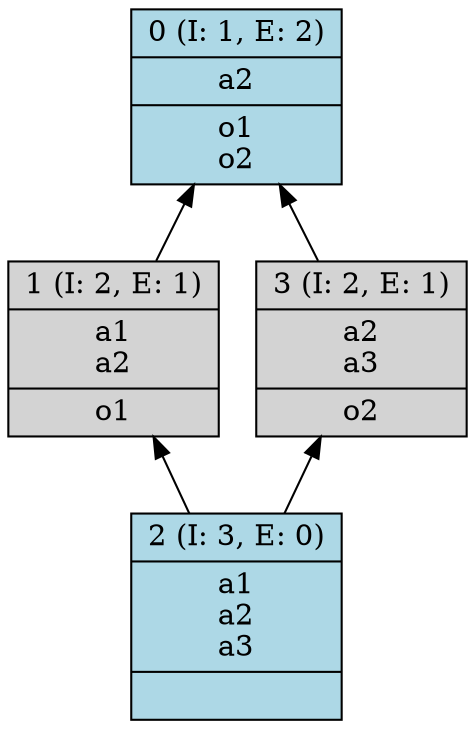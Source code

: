 digraph G { 
	rankdir=BT;
0 [shape=record,style=filled,fillcolor=lightblue,label="{0 (I: 1, E: 2)|a2\n|o1\no2\n}"];
1 [shape=record,style=filled,label="{1 (I: 2, E: 1)|a1\na2\n|o1\n}"];
2 [shape=record,style=filled,fillcolor=lightblue,label="{2 (I: 3, E: 0)|a1\na2\na3\n|}"];
3 [shape=record,style=filled,label="{3 (I: 2, E: 1)|a2\na3\n|o2\n}"];
	1 -> 0
	2 -> 1
	2 -> 3
	3 -> 0
}